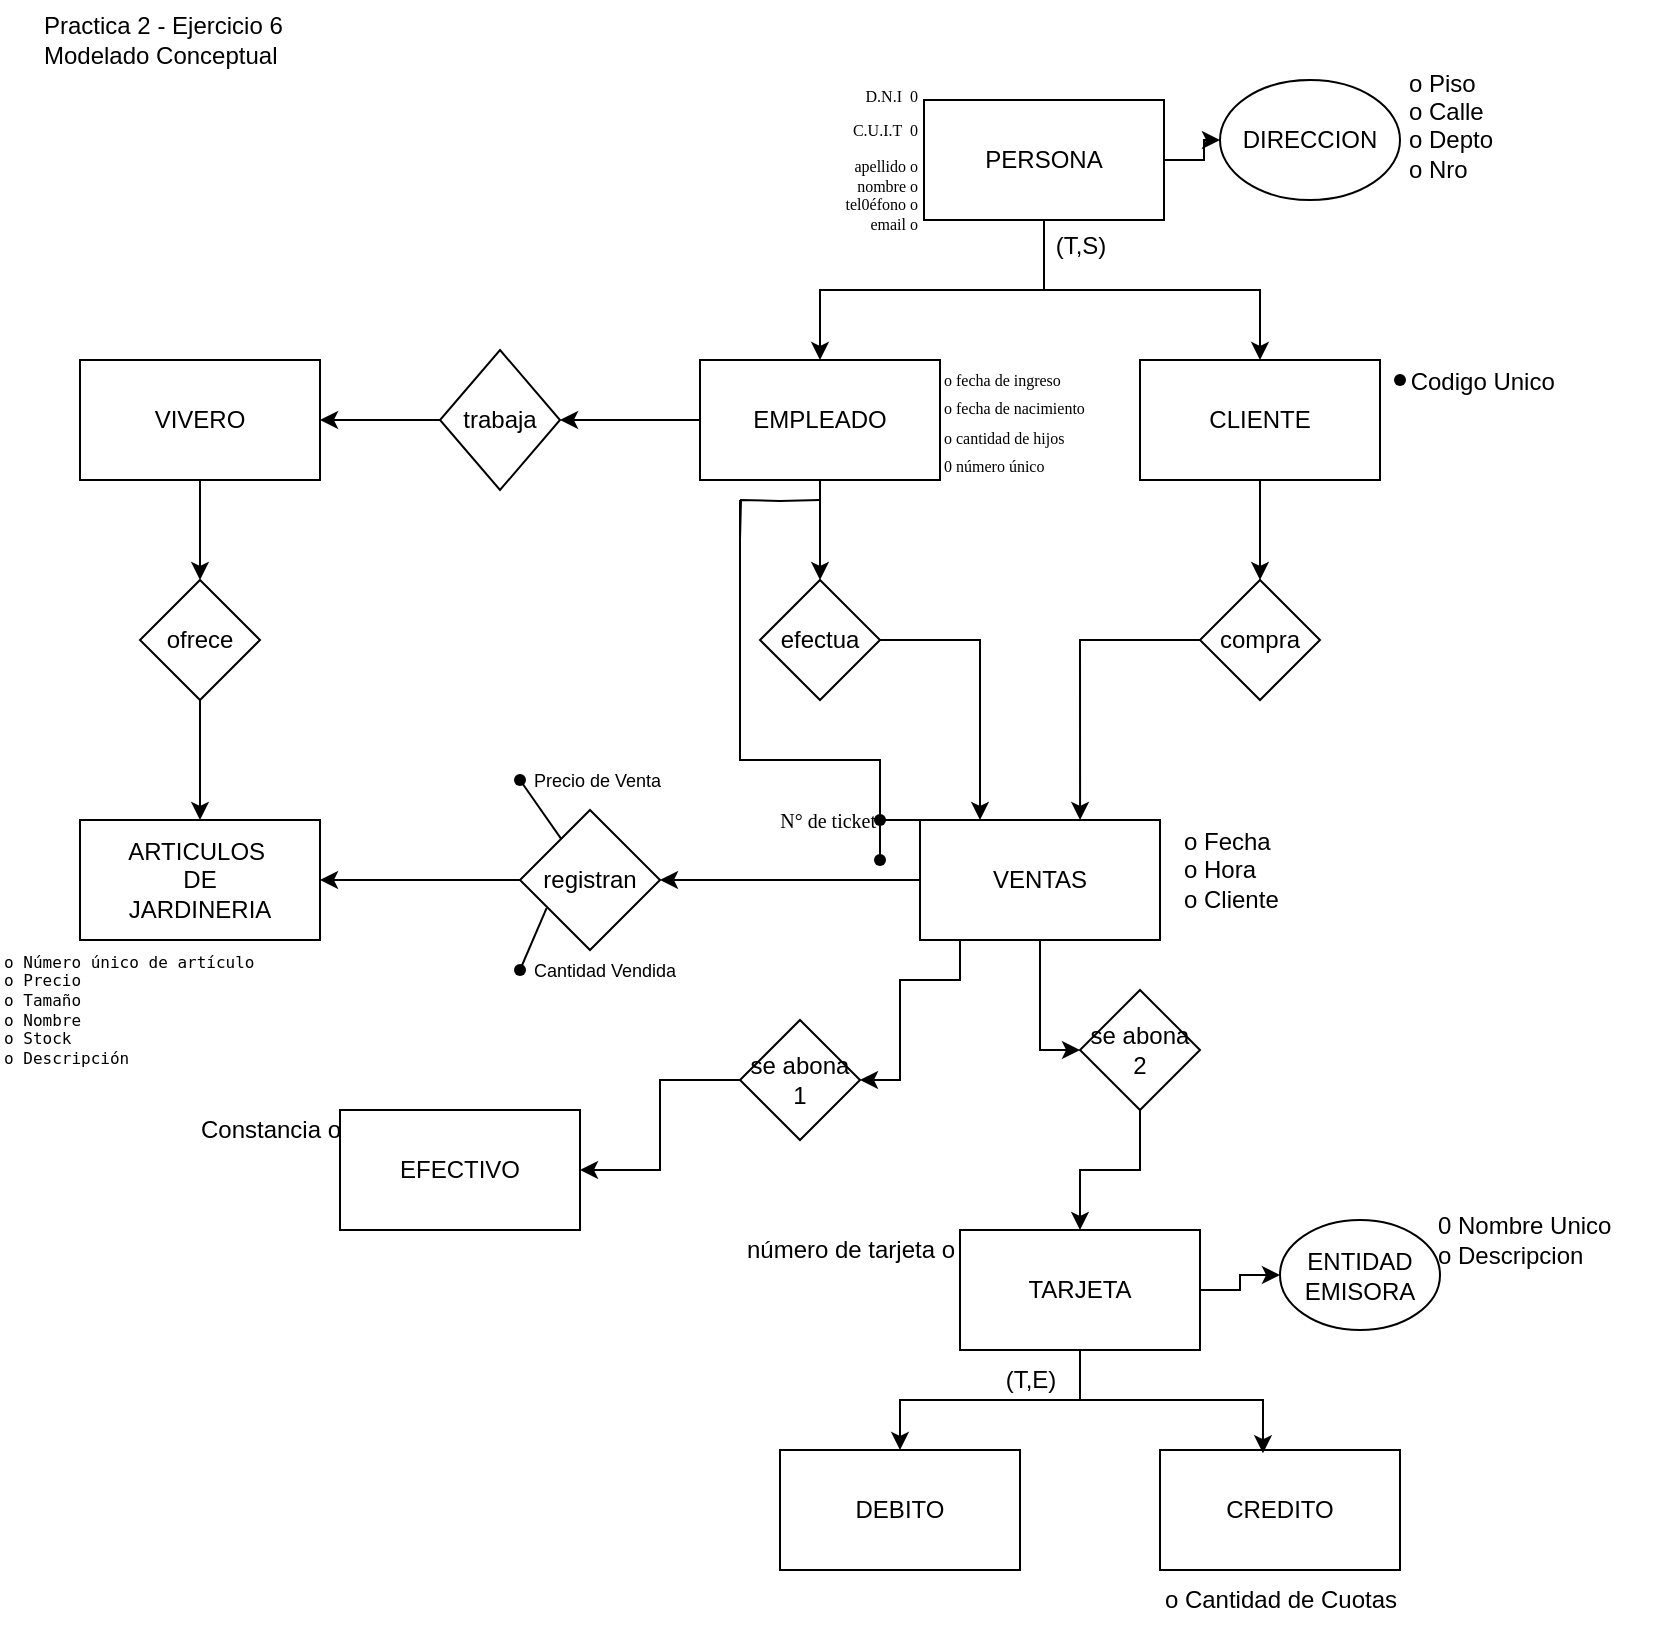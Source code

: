 <mxfile version="24.7.8">
  <diagram name="Página-1" id="Gi1P14nkVc_L1v6T6wQk">
    <mxGraphModel dx="1035" dy="626" grid="1" gridSize="10" guides="1" tooltips="1" connect="1" arrows="1" fold="1" page="1" pageScale="1" pageWidth="827" pageHeight="1169" math="0" shadow="0">
      <root>
        <mxCell id="0" />
        <mxCell id="1" parent="0" />
        <mxCell id="yFLwFhkpiV6u_VMQLXFh-1" value="Practica 2 - Ejercicio 6&lt;br&gt;Modelado Conceptual" style="text;html=1;align=left;verticalAlign=middle;resizable=0;points=[];autosize=1;strokeColor=none;fillColor=none;" vertex="1" parent="1">
          <mxGeometry x="20" width="140" height="40" as="geometry" />
        </mxCell>
        <mxCell id="yFLwFhkpiV6u_VMQLXFh-8" style="edgeStyle=orthogonalEdgeStyle;rounded=0;orthogonalLoop=1;jettySize=auto;html=1;entryX=0.5;entryY=0;entryDx=0;entryDy=0;" edge="1" parent="1" source="yFLwFhkpiV6u_VMQLXFh-3" target="yFLwFhkpiV6u_VMQLXFh-4">
          <mxGeometry relative="1" as="geometry" />
        </mxCell>
        <mxCell id="yFLwFhkpiV6u_VMQLXFh-9" style="edgeStyle=orthogonalEdgeStyle;rounded=0;orthogonalLoop=1;jettySize=auto;html=1;entryX=0.5;entryY=0;entryDx=0;entryDy=0;" edge="1" parent="1" source="yFLwFhkpiV6u_VMQLXFh-3" target="yFLwFhkpiV6u_VMQLXFh-5">
          <mxGeometry relative="1" as="geometry" />
        </mxCell>
        <mxCell id="yFLwFhkpiV6u_VMQLXFh-11" value="" style="edgeStyle=orthogonalEdgeStyle;rounded=0;orthogonalLoop=1;jettySize=auto;html=1;" edge="1" parent="1" source="yFLwFhkpiV6u_VMQLXFh-3" target="yFLwFhkpiV6u_VMQLXFh-10">
          <mxGeometry relative="1" as="geometry" />
        </mxCell>
        <mxCell id="yFLwFhkpiV6u_VMQLXFh-3" value="PERSONA" style="whiteSpace=wrap;html=1;" vertex="1" parent="1">
          <mxGeometry x="462" y="50" width="120" height="60" as="geometry" />
        </mxCell>
        <mxCell id="yFLwFhkpiV6u_VMQLXFh-21" value="" style="edgeStyle=orthogonalEdgeStyle;rounded=0;orthogonalLoop=1;jettySize=auto;html=1;" edge="1" parent="1" source="yFLwFhkpiV6u_VMQLXFh-4" target="yFLwFhkpiV6u_VMQLXFh-20">
          <mxGeometry relative="1" as="geometry" />
        </mxCell>
        <mxCell id="yFLwFhkpiV6u_VMQLXFh-25" value="" style="edgeStyle=orthogonalEdgeStyle;rounded=0;orthogonalLoop=1;jettySize=auto;html=1;" edge="1" parent="1" source="yFLwFhkpiV6u_VMQLXFh-4" target="yFLwFhkpiV6u_VMQLXFh-24">
          <mxGeometry relative="1" as="geometry" />
        </mxCell>
        <mxCell id="yFLwFhkpiV6u_VMQLXFh-67" style="edgeStyle=orthogonalEdgeStyle;rounded=0;orthogonalLoop=1;jettySize=auto;html=1;endArrow=none;endFill=0;" edge="1" parent="1">
          <mxGeometry relative="1" as="geometry">
            <mxPoint x="440" y="430" as="targetPoint" />
            <mxPoint x="370" y="250" as="sourcePoint" />
            <Array as="points">
              <mxPoint x="370" y="380" />
              <mxPoint x="440" y="380" />
              <mxPoint x="440" y="430" />
            </Array>
          </mxGeometry>
        </mxCell>
        <mxCell id="yFLwFhkpiV6u_VMQLXFh-69" style="edgeStyle=orthogonalEdgeStyle;rounded=0;orthogonalLoop=1;jettySize=auto;html=1;endArrow=none;endFill=0;" edge="1" parent="1">
          <mxGeometry relative="1" as="geometry">
            <mxPoint x="370" y="270" as="targetPoint" />
            <mxPoint x="410" y="250" as="sourcePoint" />
          </mxGeometry>
        </mxCell>
        <mxCell id="yFLwFhkpiV6u_VMQLXFh-4" value="EMPLEADO" style="whiteSpace=wrap;html=1;" vertex="1" parent="1">
          <mxGeometry x="350" y="180" width="120" height="60" as="geometry" />
        </mxCell>
        <mxCell id="yFLwFhkpiV6u_VMQLXFh-28" value="" style="edgeStyle=orthogonalEdgeStyle;rounded=0;orthogonalLoop=1;jettySize=auto;html=1;" edge="1" parent="1" source="yFLwFhkpiV6u_VMQLXFh-5" target="yFLwFhkpiV6u_VMQLXFh-27">
          <mxGeometry relative="1" as="geometry" />
        </mxCell>
        <mxCell id="yFLwFhkpiV6u_VMQLXFh-5" value="CLIENTE" style="whiteSpace=wrap;html=1;" vertex="1" parent="1">
          <mxGeometry x="570" y="180" width="120" height="60" as="geometry" />
        </mxCell>
        <mxCell id="yFLwFhkpiV6u_VMQLXFh-10" value="DIRECCION" style="ellipse;whiteSpace=wrap;html=1;" vertex="1" parent="1">
          <mxGeometry x="610" y="40" width="90" height="60" as="geometry" />
        </mxCell>
        <mxCell id="yFLwFhkpiV6u_VMQLXFh-14" value="" style="edgeStyle=orthogonalEdgeStyle;rounded=0;orthogonalLoop=1;jettySize=auto;html=1;" edge="1" parent="1" source="yFLwFhkpiV6u_VMQLXFh-12" target="yFLwFhkpiV6u_VMQLXFh-13">
          <mxGeometry relative="1" as="geometry" />
        </mxCell>
        <mxCell id="yFLwFhkpiV6u_VMQLXFh-12" value="VIVERO" style="whiteSpace=wrap;html=1;" vertex="1" parent="1">
          <mxGeometry x="40" y="180" width="120" height="60" as="geometry" />
        </mxCell>
        <mxCell id="yFLwFhkpiV6u_VMQLXFh-16" value="" style="edgeStyle=orthogonalEdgeStyle;rounded=0;orthogonalLoop=1;jettySize=auto;html=1;" edge="1" parent="1" source="yFLwFhkpiV6u_VMQLXFh-13" target="yFLwFhkpiV6u_VMQLXFh-15">
          <mxGeometry relative="1" as="geometry" />
        </mxCell>
        <mxCell id="yFLwFhkpiV6u_VMQLXFh-13" value="ofrece" style="rhombus;whiteSpace=wrap;html=1;" vertex="1" parent="1">
          <mxGeometry x="70" y="290" width="60" height="60" as="geometry" />
        </mxCell>
        <mxCell id="yFLwFhkpiV6u_VMQLXFh-15" value="ARTICULOS&amp;nbsp;&lt;br&gt;DE&lt;br&gt;JARDINERIA" style="whiteSpace=wrap;html=1;" vertex="1" parent="1">
          <mxGeometry x="40" y="410" width="120" height="60" as="geometry" />
        </mxCell>
        <mxCell id="yFLwFhkpiV6u_VMQLXFh-22" value="" style="edgeStyle=orthogonalEdgeStyle;rounded=0;orthogonalLoop=1;jettySize=auto;html=1;" edge="1" parent="1" source="yFLwFhkpiV6u_VMQLXFh-20" target="yFLwFhkpiV6u_VMQLXFh-12">
          <mxGeometry relative="1" as="geometry" />
        </mxCell>
        <mxCell id="yFLwFhkpiV6u_VMQLXFh-20" value="trabaja" style="rhombus;whiteSpace=wrap;html=1;" vertex="1" parent="1">
          <mxGeometry x="220" y="175" width="60" height="70" as="geometry" />
        </mxCell>
        <mxCell id="yFLwFhkpiV6u_VMQLXFh-31" value="" style="edgeStyle=orthogonalEdgeStyle;rounded=0;orthogonalLoop=1;jettySize=auto;html=1;" edge="1" parent="1" source="yFLwFhkpiV6u_VMQLXFh-23" target="yFLwFhkpiV6u_VMQLXFh-30">
          <mxGeometry relative="1" as="geometry" />
        </mxCell>
        <mxCell id="yFLwFhkpiV6u_VMQLXFh-47" style="edgeStyle=orthogonalEdgeStyle;rounded=0;orthogonalLoop=1;jettySize=auto;html=1;entryX=1;entryY=0.5;entryDx=0;entryDy=0;" edge="1" parent="1" source="yFLwFhkpiV6u_VMQLXFh-23" target="yFLwFhkpiV6u_VMQLXFh-44">
          <mxGeometry relative="1" as="geometry">
            <Array as="points">
              <mxPoint x="480" y="490" />
              <mxPoint x="450" y="490" />
              <mxPoint x="450" y="540" />
            </Array>
          </mxGeometry>
        </mxCell>
        <mxCell id="yFLwFhkpiV6u_VMQLXFh-48" style="edgeStyle=orthogonalEdgeStyle;rounded=0;orthogonalLoop=1;jettySize=auto;html=1;entryX=0;entryY=0.5;entryDx=0;entryDy=0;" edge="1" parent="1" source="yFLwFhkpiV6u_VMQLXFh-23" target="yFLwFhkpiV6u_VMQLXFh-46">
          <mxGeometry relative="1" as="geometry" />
        </mxCell>
        <mxCell id="yFLwFhkpiV6u_VMQLXFh-23" value="VENTAS" style="whiteSpace=wrap;html=1;" vertex="1" parent="1">
          <mxGeometry x="460" y="410" width="120" height="60" as="geometry" />
        </mxCell>
        <mxCell id="yFLwFhkpiV6u_VMQLXFh-26" value="" style="edgeStyle=orthogonalEdgeStyle;rounded=0;orthogonalLoop=1;jettySize=auto;html=1;" edge="1" parent="1" source="yFLwFhkpiV6u_VMQLXFh-24" target="yFLwFhkpiV6u_VMQLXFh-23">
          <mxGeometry relative="1" as="geometry">
            <Array as="points">
              <mxPoint x="490" y="320" />
            </Array>
          </mxGeometry>
        </mxCell>
        <mxCell id="yFLwFhkpiV6u_VMQLXFh-24" value="efectua" style="rhombus;whiteSpace=wrap;html=1;" vertex="1" parent="1">
          <mxGeometry x="380" y="290" width="60" height="60" as="geometry" />
        </mxCell>
        <mxCell id="yFLwFhkpiV6u_VMQLXFh-27" value="compra" style="rhombus;whiteSpace=wrap;html=1;" vertex="1" parent="1">
          <mxGeometry x="600" y="290" width="60" height="60" as="geometry" />
        </mxCell>
        <mxCell id="yFLwFhkpiV6u_VMQLXFh-32" value="" style="edgeStyle=orthogonalEdgeStyle;rounded=0;orthogonalLoop=1;jettySize=auto;html=1;" edge="1" parent="1" source="yFLwFhkpiV6u_VMQLXFh-30" target="yFLwFhkpiV6u_VMQLXFh-15">
          <mxGeometry relative="1" as="geometry" />
        </mxCell>
        <mxCell id="yFLwFhkpiV6u_VMQLXFh-30" value="registran" style="rhombus;whiteSpace=wrap;html=1;" vertex="1" parent="1">
          <mxGeometry x="260" y="405" width="70" height="70" as="geometry" />
        </mxCell>
        <mxCell id="yFLwFhkpiV6u_VMQLXFh-33" value="EFECTIVO" style="whiteSpace=wrap;html=1;" vertex="1" parent="1">
          <mxGeometry x="170" y="555" width="120" height="60" as="geometry" />
        </mxCell>
        <mxCell id="yFLwFhkpiV6u_VMQLXFh-34" value="DEBITO" style="whiteSpace=wrap;html=1;" vertex="1" parent="1">
          <mxGeometry x="390" y="725" width="120" height="60" as="geometry" />
        </mxCell>
        <mxCell id="yFLwFhkpiV6u_VMQLXFh-36" value="CREDITO" style="whiteSpace=wrap;html=1;" vertex="1" parent="1">
          <mxGeometry x="580" y="725" width="120" height="60" as="geometry" />
        </mxCell>
        <mxCell id="yFLwFhkpiV6u_VMQLXFh-39" style="edgeStyle=orthogonalEdgeStyle;rounded=0;orthogonalLoop=1;jettySize=auto;html=1;entryX=0.5;entryY=0;entryDx=0;entryDy=0;" edge="1" parent="1" source="yFLwFhkpiV6u_VMQLXFh-37" target="yFLwFhkpiV6u_VMQLXFh-34">
          <mxGeometry relative="1" as="geometry" />
        </mxCell>
        <mxCell id="yFLwFhkpiV6u_VMQLXFh-52" value="" style="edgeStyle=orthogonalEdgeStyle;rounded=0;orthogonalLoop=1;jettySize=auto;html=1;" edge="1" parent="1" source="yFLwFhkpiV6u_VMQLXFh-37" target="yFLwFhkpiV6u_VMQLXFh-51">
          <mxGeometry relative="1" as="geometry" />
        </mxCell>
        <mxCell id="yFLwFhkpiV6u_VMQLXFh-37" value="TARJETA" style="whiteSpace=wrap;html=1;" vertex="1" parent="1">
          <mxGeometry x="480" y="615" width="120" height="60" as="geometry" />
        </mxCell>
        <mxCell id="yFLwFhkpiV6u_VMQLXFh-38" style="edgeStyle=orthogonalEdgeStyle;rounded=0;orthogonalLoop=1;jettySize=auto;html=1;entryX=0.429;entryY=0.027;entryDx=0;entryDy=0;entryPerimeter=0;" edge="1" parent="1" source="yFLwFhkpiV6u_VMQLXFh-37" target="yFLwFhkpiV6u_VMQLXFh-36">
          <mxGeometry relative="1" as="geometry" />
        </mxCell>
        <mxCell id="yFLwFhkpiV6u_VMQLXFh-50" style="edgeStyle=orthogonalEdgeStyle;rounded=0;orthogonalLoop=1;jettySize=auto;html=1;entryX=1;entryY=0.5;entryDx=0;entryDy=0;" edge="1" parent="1" source="yFLwFhkpiV6u_VMQLXFh-44" target="yFLwFhkpiV6u_VMQLXFh-33">
          <mxGeometry relative="1" as="geometry" />
        </mxCell>
        <mxCell id="yFLwFhkpiV6u_VMQLXFh-44" value="se abona 1" style="rhombus;whiteSpace=wrap;html=1;" vertex="1" parent="1">
          <mxGeometry x="370" y="510" width="60" height="60" as="geometry" />
        </mxCell>
        <mxCell id="yFLwFhkpiV6u_VMQLXFh-49" style="edgeStyle=orthogonalEdgeStyle;rounded=0;orthogonalLoop=1;jettySize=auto;html=1;entryX=0.5;entryY=0;entryDx=0;entryDy=0;" edge="1" parent="1" source="yFLwFhkpiV6u_VMQLXFh-46" target="yFLwFhkpiV6u_VMQLXFh-37">
          <mxGeometry relative="1" as="geometry" />
        </mxCell>
        <mxCell id="yFLwFhkpiV6u_VMQLXFh-46" value="se abona&lt;div&gt;2&lt;/div&gt;" style="rhombus;whiteSpace=wrap;html=1;" vertex="1" parent="1">
          <mxGeometry x="540" y="495" width="60" height="60" as="geometry" />
        </mxCell>
        <mxCell id="yFLwFhkpiV6u_VMQLXFh-51" value="ENTIDAD&lt;div&gt;EMISORA&lt;/div&gt;" style="ellipse;whiteSpace=wrap;html=1;" vertex="1" parent="1">
          <mxGeometry x="640" y="610" width="80" height="55" as="geometry" />
        </mxCell>
        <mxCell id="yFLwFhkpiV6u_VMQLXFh-53" value="(T,E)" style="text;html=1;align=center;verticalAlign=middle;resizable=0;points=[];autosize=1;strokeColor=none;fillColor=none;" vertex="1" parent="1">
          <mxGeometry x="490" y="675" width="50" height="30" as="geometry" />
        </mxCell>
        <mxCell id="yFLwFhkpiV6u_VMQLXFh-54" value="(T,S)" style="text;html=1;align=center;verticalAlign=middle;resizable=0;points=[];autosize=1;strokeColor=none;fillColor=none;" vertex="1" parent="1">
          <mxGeometry x="515" y="108" width="50" height="30" as="geometry" />
        </mxCell>
        <mxCell id="yFLwFhkpiV6u_VMQLXFh-56" style="edgeStyle=orthogonalEdgeStyle;rounded=0;orthogonalLoop=1;jettySize=auto;html=1;entryX=0.667;entryY=0;entryDx=0;entryDy=0;entryPerimeter=0;" edge="1" parent="1" source="yFLwFhkpiV6u_VMQLXFh-27" target="yFLwFhkpiV6u_VMQLXFh-23">
          <mxGeometry relative="1" as="geometry" />
        </mxCell>
        <mxCell id="yFLwFhkpiV6u_VMQLXFh-57" value="&lt;pre style=&quot;font-size: 8px;&quot;&gt;&lt;font face=&quot;Times New Roman&quot; style=&quot;font-size: 8px;&quot;&gt;&amp;nbsp; D.N.I  0&lt;/font&gt;&lt;/pre&gt;&lt;pre style=&quot;font-size: 8px;&quot;&gt;&lt;font face=&quot;Times New Roman&quot; style=&quot;font-size: 8px;&quot;&gt;&amp;nbsp; &amp;nbsp;&lt;/font&gt;&lt;font face=&quot;CaNrH-AwIq16sJkNrBDg&quot; style=&quot;font-size: 8px;&quot;&gt;C.U.I.T  0&lt;/font&gt;&lt;/pre&gt;&lt;pre style=&quot;font-size: 8px;&quot;&gt;&lt;font face=&quot;CaNrH-AwIq16sJkNrBDg&quot; style=&quot;font-size: 8px;&quot;&gt;apellido o&lt;br&gt;&lt;/font&gt;&lt;font face=&quot;CaNrH-AwIq16sJkNrBDg&quot; style=&quot;font-size: 8px;&quot;&gt;&amp;nbsp;nombre o&lt;br&gt;&lt;/font&gt;&lt;font face=&quot;CaNrH-AwIq16sJkNrBDg&quot; style=&quot;font-size: 8px;&quot;&gt;tel0éfono o&lt;br&gt;&lt;/font&gt;&lt;font face=&quot;CaNrH-AwIq16sJkNrBDg&quot; style=&quot;font-size: 8px;&quot;&gt;email o&lt;/font&gt;&lt;/pre&gt;" style="text;html=1;align=right;verticalAlign=middle;resizable=0;points=[];autosize=1;strokeColor=none;fillColor=none;" vertex="1" parent="1">
          <mxGeometry x="400" y="30" width="60" height="100" as="geometry" />
        </mxCell>
        <mxCell id="yFLwFhkpiV6u_VMQLXFh-60" value="&lt;div style=&quot;text-align: left;&quot;&gt;&lt;span style=&quot;background-color: initial;&quot;&gt;o Piso&lt;/span&gt;&lt;/div&gt;&lt;div&gt;&lt;div style=&quot;text-align: left;&quot;&gt;&lt;span style=&quot;background-color: initial;&quot;&gt;o Calle&lt;/span&gt;&lt;/div&gt;&lt;div style=&quot;text-align: left;&quot;&gt;o Depto&lt;/div&gt;&lt;div style=&quot;&quot;&gt;&lt;div style=&quot;text-align: left;&quot;&gt;o Nro&lt;/div&gt;&lt;br&gt;&lt;/div&gt;&lt;/div&gt;" style="text;html=1;align=center;verticalAlign=middle;resizable=0;points=[];autosize=1;strokeColor=none;fillColor=none;" vertex="1" parent="1">
          <mxGeometry x="690" y="25" width="70" height="90" as="geometry" />
        </mxCell>
        <mxCell id="yFLwFhkpiV6u_VMQLXFh-61" value="&lt;pre style=&quot;&quot;&gt;&lt;font face=&quot;Tahoma&quot; style=&quot;font-size: 8px;&quot;&gt;o fecha de ingreso&amp;nbsp;&lt;br&gt;&lt;/font&gt;&lt;font face=&quot;Tahoma&quot; style=&quot;font-size: 8px;&quot;&gt;o fecha de &lt;/font&gt;&lt;font face=&quot;Tahoma&quot; style=&quot;font-size: 8px;&quot;&gt;nacimiento&lt;br&gt;&lt;/font&gt;&lt;font face=&quot;Tahoma&quot; style=&quot;font-size: 8px;&quot;&gt;o cantidad de hijos&lt;br&gt;&lt;/font&gt;&lt;font face=&quot;xksM79U3T92QEQ6QIiyA&quot; style=&quot;font-size: 8px;&quot;&gt;0 número único&lt;/font&gt;&lt;/pre&gt;" style="text;html=1;align=left;verticalAlign=middle;resizable=0;points=[];autosize=1;strokeColor=none;fillColor=none;" vertex="1" parent="1">
          <mxGeometry x="470" y="160" width="100" height="100" as="geometry" />
        </mxCell>
        <mxCell id="yFLwFhkpiV6u_VMQLXFh-62" value="    Codigo Unico" style="shape=waypoint;sketch=0;size=6;pointerEvents=1;points=[];fillColor=none;resizable=0;rotatable=0;perimeter=centerPerimeter;snapToPoint=1;align=left;" vertex="1" parent="1">
          <mxGeometry x="690" y="180" width="20" height="20" as="geometry" />
        </mxCell>
        <mxCell id="yFLwFhkpiV6u_VMQLXFh-63" value="&lt;pre style=&quot;font-size: 8px;&quot;&gt;o Número único de artículo&lt;br&gt;o Precio&lt;br&gt;o Tamaño&lt;br&gt;o Nombre&lt;br&gt;o Stock&lt;br&gt;&lt;span style=&quot;background-color: initial;&quot;&gt;o Descripción&lt;/span&gt;&lt;/pre&gt;" style="text;html=1;align=left;verticalAlign=middle;resizable=0;points=[];autosize=1;strokeColor=none;fillColor=none;" vertex="1" parent="1">
          <mxGeometry y="460" width="150" height="90" as="geometry" />
        </mxCell>
        <mxCell id="yFLwFhkpiV6u_VMQLXFh-64" value="o Fecha&lt;br&gt;o Hora&lt;br&gt;o Cliente" style="text;html=1;align=left;verticalAlign=middle;resizable=0;points=[];autosize=1;strokeColor=none;fillColor=none;" vertex="1" parent="1">
          <mxGeometry x="590" y="405" width="70" height="60" as="geometry" />
        </mxCell>
        <mxCell id="yFLwFhkpiV6u_VMQLXFh-65" value="    N° de ticket    " style="shape=waypoint;sketch=0;size=6;pointerEvents=1;points=[];fillColor=none;resizable=0;rotatable=0;perimeter=centerPerimeter;snapToPoint=1;align=right;fontSize=10;fontFamily=Verdana;" vertex="1" parent="1">
          <mxGeometry x="430" y="400" width="20" height="20" as="geometry" />
        </mxCell>
        <mxCell id="yFLwFhkpiV6u_VMQLXFh-66" value="" style="endArrow=none;html=1;rounded=0;" edge="1" parent="1">
          <mxGeometry relative="1" as="geometry">
            <mxPoint x="450" y="410" as="sourcePoint" />
            <mxPoint x="460" y="410" as="targetPoint" />
            <Array as="points">
              <mxPoint x="440" y="410" />
              <mxPoint x="450" y="410" />
            </Array>
          </mxGeometry>
        </mxCell>
        <mxCell id="yFLwFhkpiV6u_VMQLXFh-68" value="" style="shape=waypoint;sketch=0;size=6;pointerEvents=1;points=[];fillColor=none;resizable=0;rotatable=0;perimeter=centerPerimeter;snapToPoint=1;" vertex="1" parent="1">
          <mxGeometry x="430" y="420" width="20" height="20" as="geometry" />
        </mxCell>
        <mxCell id="yFLwFhkpiV6u_VMQLXFh-70" value="      Precio de Venta" style="shape=waypoint;sketch=0;size=6;pointerEvents=1;points=[];fillColor=none;resizable=0;rotatable=0;perimeter=centerPerimeter;snapToPoint=1;align=left;fontSize=9;" vertex="1" parent="1">
          <mxGeometry x="250" y="380" width="20" height="20" as="geometry" />
        </mxCell>
        <mxCell id="yFLwFhkpiV6u_VMQLXFh-71" value="      Cantidad Vendida" style="shape=waypoint;sketch=0;size=6;pointerEvents=1;points=[];fillColor=none;resizable=0;rotatable=0;perimeter=centerPerimeter;snapToPoint=1;align=left;fontSize=9;" vertex="1" parent="1">
          <mxGeometry x="250" y="475" width="20" height="20" as="geometry" />
        </mxCell>
        <mxCell id="yFLwFhkpiV6u_VMQLXFh-72" value="" style="endArrow=none;html=1;rounded=0;entryX=0.336;entryY=0.636;entryDx=0;entryDy=0;entryPerimeter=0;" edge="1" parent="1" source="yFLwFhkpiV6u_VMQLXFh-30" target="yFLwFhkpiV6u_VMQLXFh-70">
          <mxGeometry relative="1" as="geometry">
            <mxPoint x="210" y="405" as="sourcePoint" />
            <mxPoint x="250" y="405" as="targetPoint" />
          </mxGeometry>
        </mxCell>
        <mxCell id="yFLwFhkpiV6u_VMQLXFh-73" value="" style="endArrow=none;html=1;rounded=0;entryX=0.19;entryY=0.701;entryDx=0;entryDy=0;entryPerimeter=0;" edge="1" parent="1" source="yFLwFhkpiV6u_VMQLXFh-71" target="yFLwFhkpiV6u_VMQLXFh-30">
          <mxGeometry relative="1" as="geometry">
            <mxPoint x="270" y="479" as="sourcePoint" />
            <mxPoint x="249" y="450" as="targetPoint" />
          </mxGeometry>
        </mxCell>
        <mxCell id="yFLwFhkpiV6u_VMQLXFh-74" value="Constancia o" style="text;html=1;align=center;verticalAlign=middle;resizable=0;points=[];autosize=1;strokeColor=none;fillColor=none;" vertex="1" parent="1">
          <mxGeometry x="90" y="550" width="90" height="30" as="geometry" />
        </mxCell>
        <mxCell id="yFLwFhkpiV6u_VMQLXFh-75" value="número de tarjeta o" style="text;html=1;align=center;verticalAlign=middle;resizable=0;points=[];autosize=1;strokeColor=none;fillColor=none;" vertex="1" parent="1">
          <mxGeometry x="360" y="610" width="130" height="30" as="geometry" />
        </mxCell>
        <mxCell id="yFLwFhkpiV6u_VMQLXFh-76" value="0 Nombre Unico&lt;div&gt;o Descripcion&lt;/div&gt;" style="text;html=1;align=left;verticalAlign=middle;resizable=0;points=[];autosize=1;strokeColor=none;fillColor=none;" vertex="1" parent="1">
          <mxGeometry x="717" y="600" width="110" height="40" as="geometry" />
        </mxCell>
        <mxCell id="yFLwFhkpiV6u_VMQLXFh-77" value="o Cantidad de Cuotas" style="text;html=1;align=center;verticalAlign=middle;resizable=0;points=[];autosize=1;strokeColor=none;fillColor=none;" vertex="1" parent="1">
          <mxGeometry x="570" y="785" width="140" height="30" as="geometry" />
        </mxCell>
      </root>
    </mxGraphModel>
  </diagram>
</mxfile>
